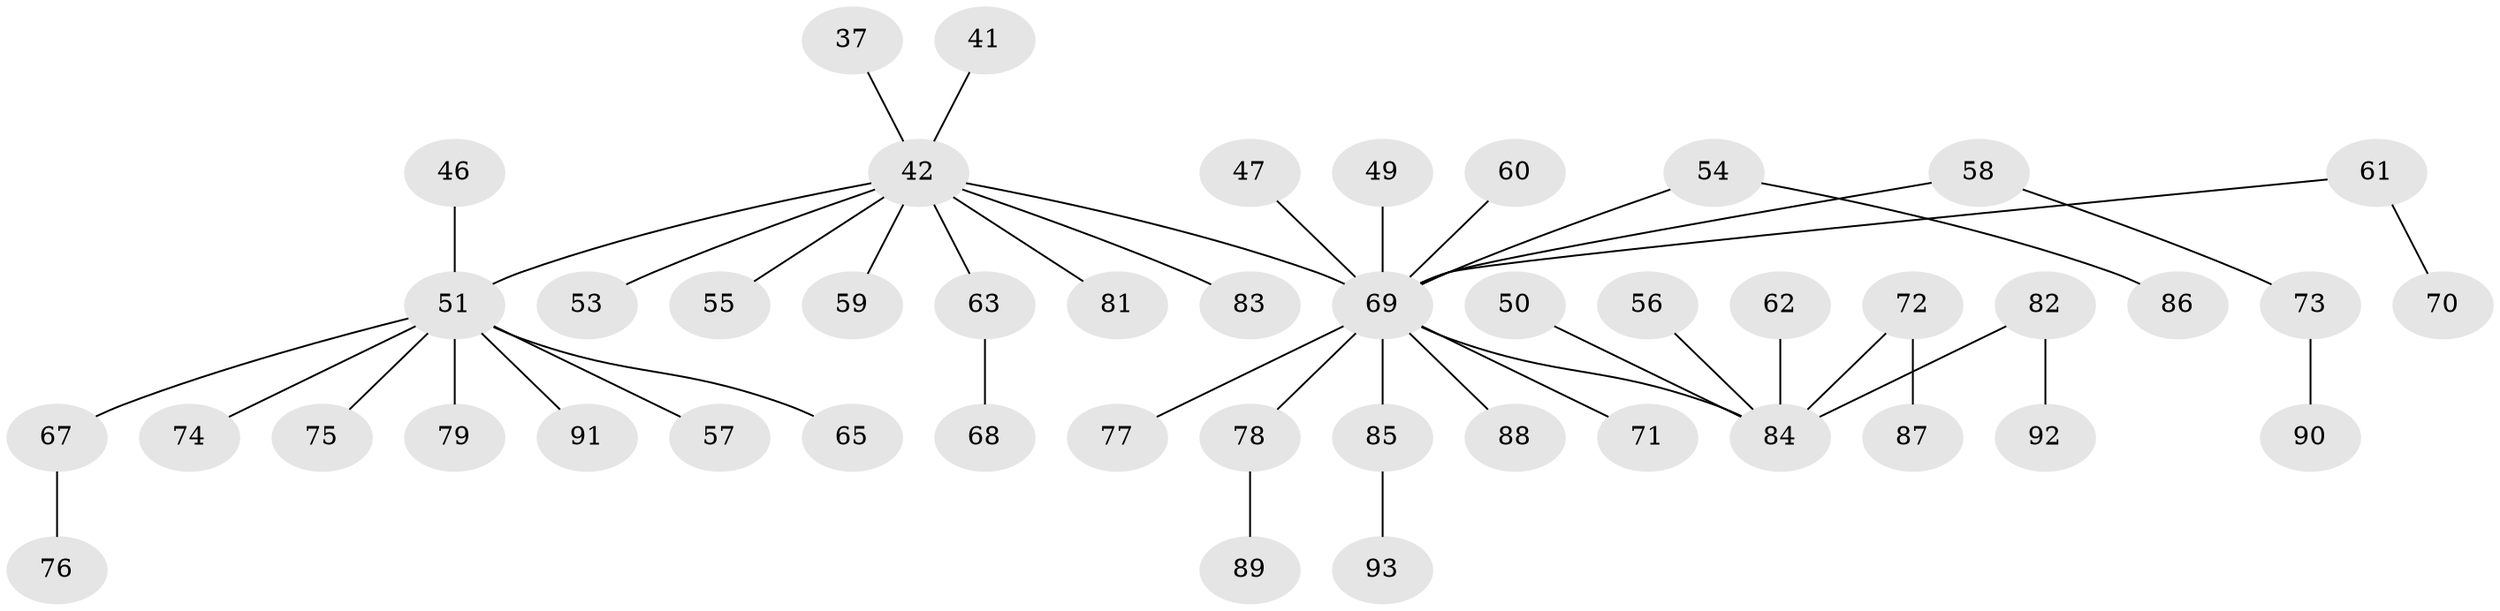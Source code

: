 // original degree distribution, {4: 0.0967741935483871, 5: 0.053763440860215055, 2: 0.23655913978494625, 3: 0.11827956989247312, 1: 0.4946236559139785}
// Generated by graph-tools (version 1.1) at 2025/52/03/09/25 04:52:27]
// undirected, 46 vertices, 45 edges
graph export_dot {
graph [start="1"]
  node [color=gray90,style=filled];
  37;
  41;
  42 [super="+34+38"];
  46;
  47;
  49;
  50;
  51 [super="+35"];
  53;
  54;
  55;
  56;
  57;
  58;
  59;
  60;
  61;
  62;
  63;
  65;
  67;
  68;
  69 [super="+45+64"];
  70;
  71;
  72;
  73;
  74;
  75;
  76;
  77;
  78 [super="+52+66"];
  79;
  81;
  82 [super="+33+36"];
  83;
  84 [super="+21+80+31+40"];
  85;
  86;
  87;
  88;
  89;
  90;
  91;
  92;
  93;
  37 -- 42;
  41 -- 42;
  42 -- 55;
  42 -- 81;
  42 -- 83;
  42 -- 53;
  42 -- 63;
  42 -- 51;
  42 -- 69;
  42 -- 59;
  46 -- 51;
  47 -- 69;
  49 -- 69;
  50 -- 84;
  51 -- 65;
  51 -- 67;
  51 -- 74;
  51 -- 91;
  51 -- 57;
  51 -- 75;
  51 -- 79;
  54 -- 86;
  54 -- 69;
  56 -- 84;
  58 -- 73;
  58 -- 69;
  60 -- 69;
  61 -- 70;
  61 -- 69;
  62 -- 84;
  63 -- 68;
  67 -- 76;
  69 -- 71;
  69 -- 77;
  69 -- 78;
  69 -- 84;
  69 -- 85;
  69 -- 88;
  72 -- 87;
  72 -- 84;
  73 -- 90;
  78 -- 89;
  82 -- 92;
  82 -- 84;
  85 -- 93;
}
